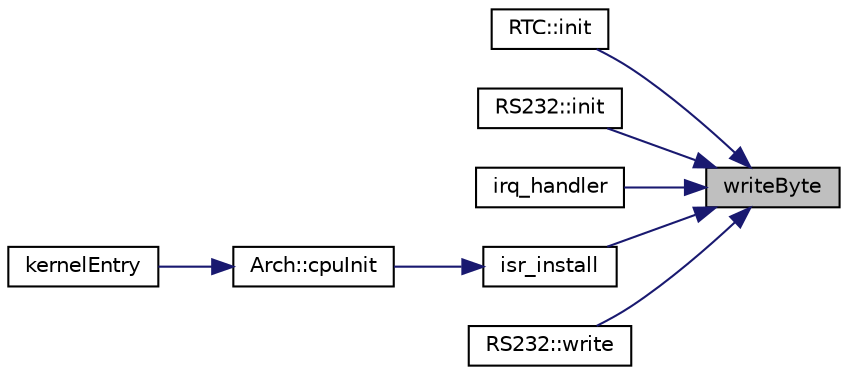 digraph "writeByte"
{
 // LATEX_PDF_SIZE
  edge [fontname="Helvetica",fontsize="10",labelfontname="Helvetica",labelfontsize="10"];
  node [fontname="Helvetica",fontsize="10",shape=record];
  rankdir="RL";
  Node1 [label="writeByte",height=0.2,width=0.4,color="black", fillcolor="grey75", style="filled", fontcolor="black",tooltip="Writes a byte (8 bits) to the CPU bus at a given port address."];
  Node1 -> Node2 [dir="back",color="midnightblue",fontsize="10",style="solid",fontname="Helvetica"];
  Node2 [label="RTC::init",height=0.2,width=0.4,color="black", fillcolor="white", style="filled",URL="$db/de6/namespace_r_t_c.html#af746e6ba38c234affd66f9d86223ae89",tooltip="Initializes the Real Time Clock driver for the x86_64 architecture."];
  Node1 -> Node3 [dir="back",color="midnightblue",fontsize="10",style="solid",fontname="Helvetica"];
  Node3 [label="RS232::init",height=0.2,width=0.4,color="black", fillcolor="white", style="filled",URL="$d7/d75/namespace_r_s232.html#acbd0855fa0862424053ed439eb77e6b3",tooltip="Activates the RS232 serial driver."];
  Node1 -> Node4 [dir="back",color="midnightblue",fontsize="10",style="solid",fontname="Helvetica"];
  Node4 [label="irq_handler",height=0.2,width=0.4,color="black", fillcolor="white", style="filled",URL="$d4/ddc/isr_8hpp.html#a7d02908775a5c731ab311e9e9a05d802",tooltip=" "];
  Node1 -> Node5 [dir="back",color="midnightblue",fontsize="10",style="solid",fontname="Helvetica"];
  Node5 [label="isr_install",height=0.2,width=0.4,color="black", fillcolor="white", style="filled",URL="$d4/ddc/isr_8hpp.html#aed0ecf87a0ed3270ce0e9c68cd01a946",tooltip=" "];
  Node5 -> Node6 [dir="back",color="midnightblue",fontsize="10",style="solid",fontname="Helvetica"];
  Node6 [label="Arch::cpuInit",height=0.2,width=0.4,color="black", fillcolor="white", style="filled",URL="$d9/dc3/namespace_arch.html#ae2cfdc55544d6519edd56c09cb7873c4",tooltip=" "];
  Node6 -> Node7 [dir="back",color="midnightblue",fontsize="10",style="solid",fontname="Helvetica"];
  Node7 [label="kernelEntry",height=0.2,width=0.4,color="black", fillcolor="white", style="filled",URL="$d2/dd2/entry_8cpp.html#aafd1870c38d36a8eddccb5457857533e",tooltip="This is the Xyris kernel entry point. This function is called directly from the assembly written in b..."];
  Node1 -> Node8 [dir="back",color="midnightblue",fontsize="10",style="solid",fontname="Helvetica"];
  Node8 [label="RS232::write",height=0.2,width=0.4,color="black", fillcolor="white", style="filled",URL="$d7/d75/namespace_r_s232.html#a4f82e14c1586b0fdcc0f71a0806e4e7e",tooltip="Write bytes to the serial device."];
}
